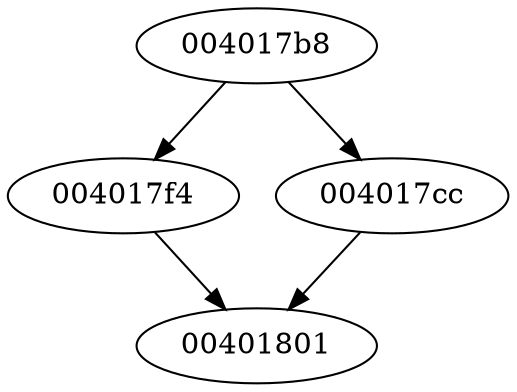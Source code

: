 digraph sub_004017b8 {"004017b8" -> "004017f4"
"004017f4" -> "00401801"
"004017b8" -> "004017cc"
"004017cc" -> "00401801"
}